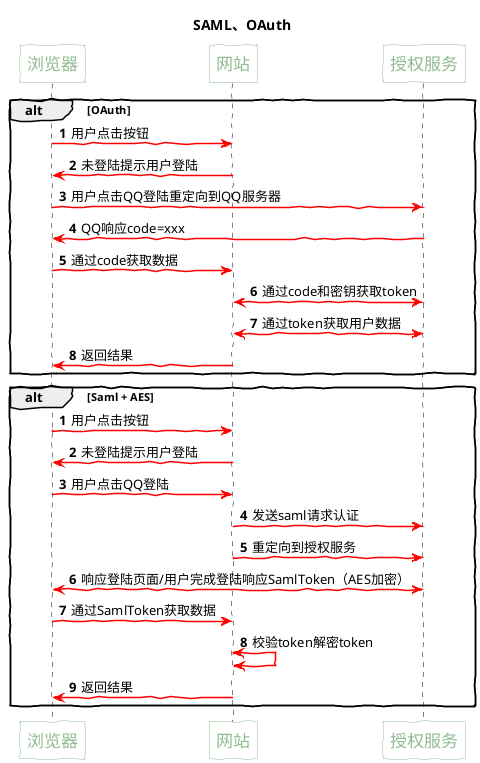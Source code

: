 @startuml
'https://plantuml.com/sequence-diagram

title SAML、OAuth

'一些外观设置
skinparam sequenceArrowThickness 1.5
skinparam roundcorner 1
skinparam maxmessagesize 1
skinparam backgroundColor while
skinparam handwritten true
skinparam sequence {
    ArrowColor black
    ActorBorderColor orange
    LifeLineBorderColor black
    LifeLineBackgroundColor DarkSeaGreen
    ParticipantBorderColor DarkSeaGreen
    ParticipantBackgroundColor default
    ParticipantFontName Impact
    ParticipantFontSize 17
    ParticipantFontColor #DarkSeaGreen
    ActorFontColor black
    ActorFontSize 17
    ActorFontName Aapex
}

autonumber

alt OAuth
    浏览器 -[#red]> 网站: 用户点击按钮
    网站 -[#red]> 浏览器: 未登陆提示用户登陆
    浏览器 -[#red]> 授权服务: 用户点击QQ登陆重定向到QQ服务器
    浏览器 <[#red]- 授权服务: QQ响应code=xxx
    浏览器 -[#red]> 网站: 通过code获取数据
    网站 <[#red]-> 授权服务: 通过code和密钥获取token
    网站 <[#red]-> 授权服务: 通过token获取用户数据
    网站 -[#red]> 浏览器: 返回结果
end

autonumber

alt Saml + AES
    浏览器 -[#red]> 网站: 用户点击按钮
    网站 -[#red]> 浏览器: 未登陆提示用户登陆
    浏览器 -[#red]> 网站: 用户点击QQ登陆
    网站 -[#red]> 授权服务: 发送saml请求认证
    网站 -[#red]> 授权服务: 重定向到授权服务
    授权服务 <-[#red]> 浏览器: 响应登陆页面/用户完成登陆响应SamlToken（AES加密）
    浏览器 -[#red]> 网站: 通过SamlToken获取数据
    网站 <[#red]-> 网站: 校验token解密token
    网站 -[#red]> 浏览器: 返回结果
end

@enduml